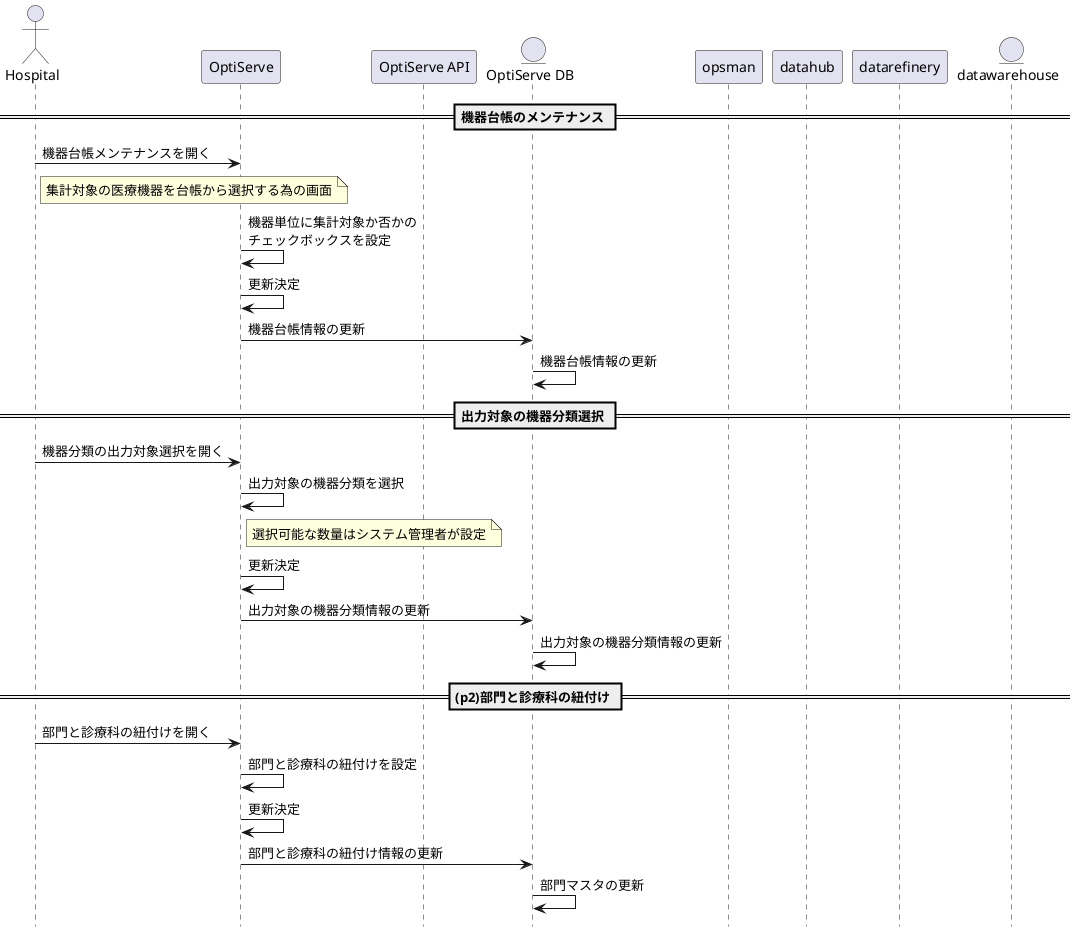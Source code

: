 @startuml
'------------------------------------------------
' Title: OptiServe Modify Master Data
'        医療機関マスタ情報のメンテナンス
' Date: 2025-03-17
' Author: H.Miyazawa
' ChangeLog:
'    2025-03-17: First Edition
'------------------------------------------------
hide footbox
actor Hospital as hp
participant "OptiServe" as os
participant "OptiServe API" as osapi
entity "OptiServe DB" as osdb
participant "opsman" as op
participant "datahub" as dh
participant "datarefinery" as df
entity "datawarehouse" as dw

== 機器台帳のメンテナンス ==
hp -> os: 機器台帳メンテナンスを開く
note right hp: 集計対象の医療機器を台帳から選択する為の画面
os -> os: 機器単位に集計対象か否かの\nチェックボックスを設定
os -> os: 更新決定
os -> osdb: 機器台帳情報の更新
osdb -> osdb: 機器台帳情報の更新

== 出力対象の機器分類選択 ==
hp -> os: 機器分類の出力対象選択を開く
os -> os: 出力対象の機器分類を選択
note right os: 選択可能な数量はシステム管理者が設定
os -> os: 更新決定
os -> osdb: 出力対象の機器分類情報の更新
osdb -> osdb: 出力対象の機器分類情報の更新

== (p2)部門と診療科の紐付け ==
hp -> os: 部門と診療科の紐付けを開く
os -> os: 部門と診療科の紐付けを設定
os -> os: 更新決定
os -> osdb: 部門と診療科の紐付け情報の更新
osdb -> osdb: 部門マスタの更新

@enduml